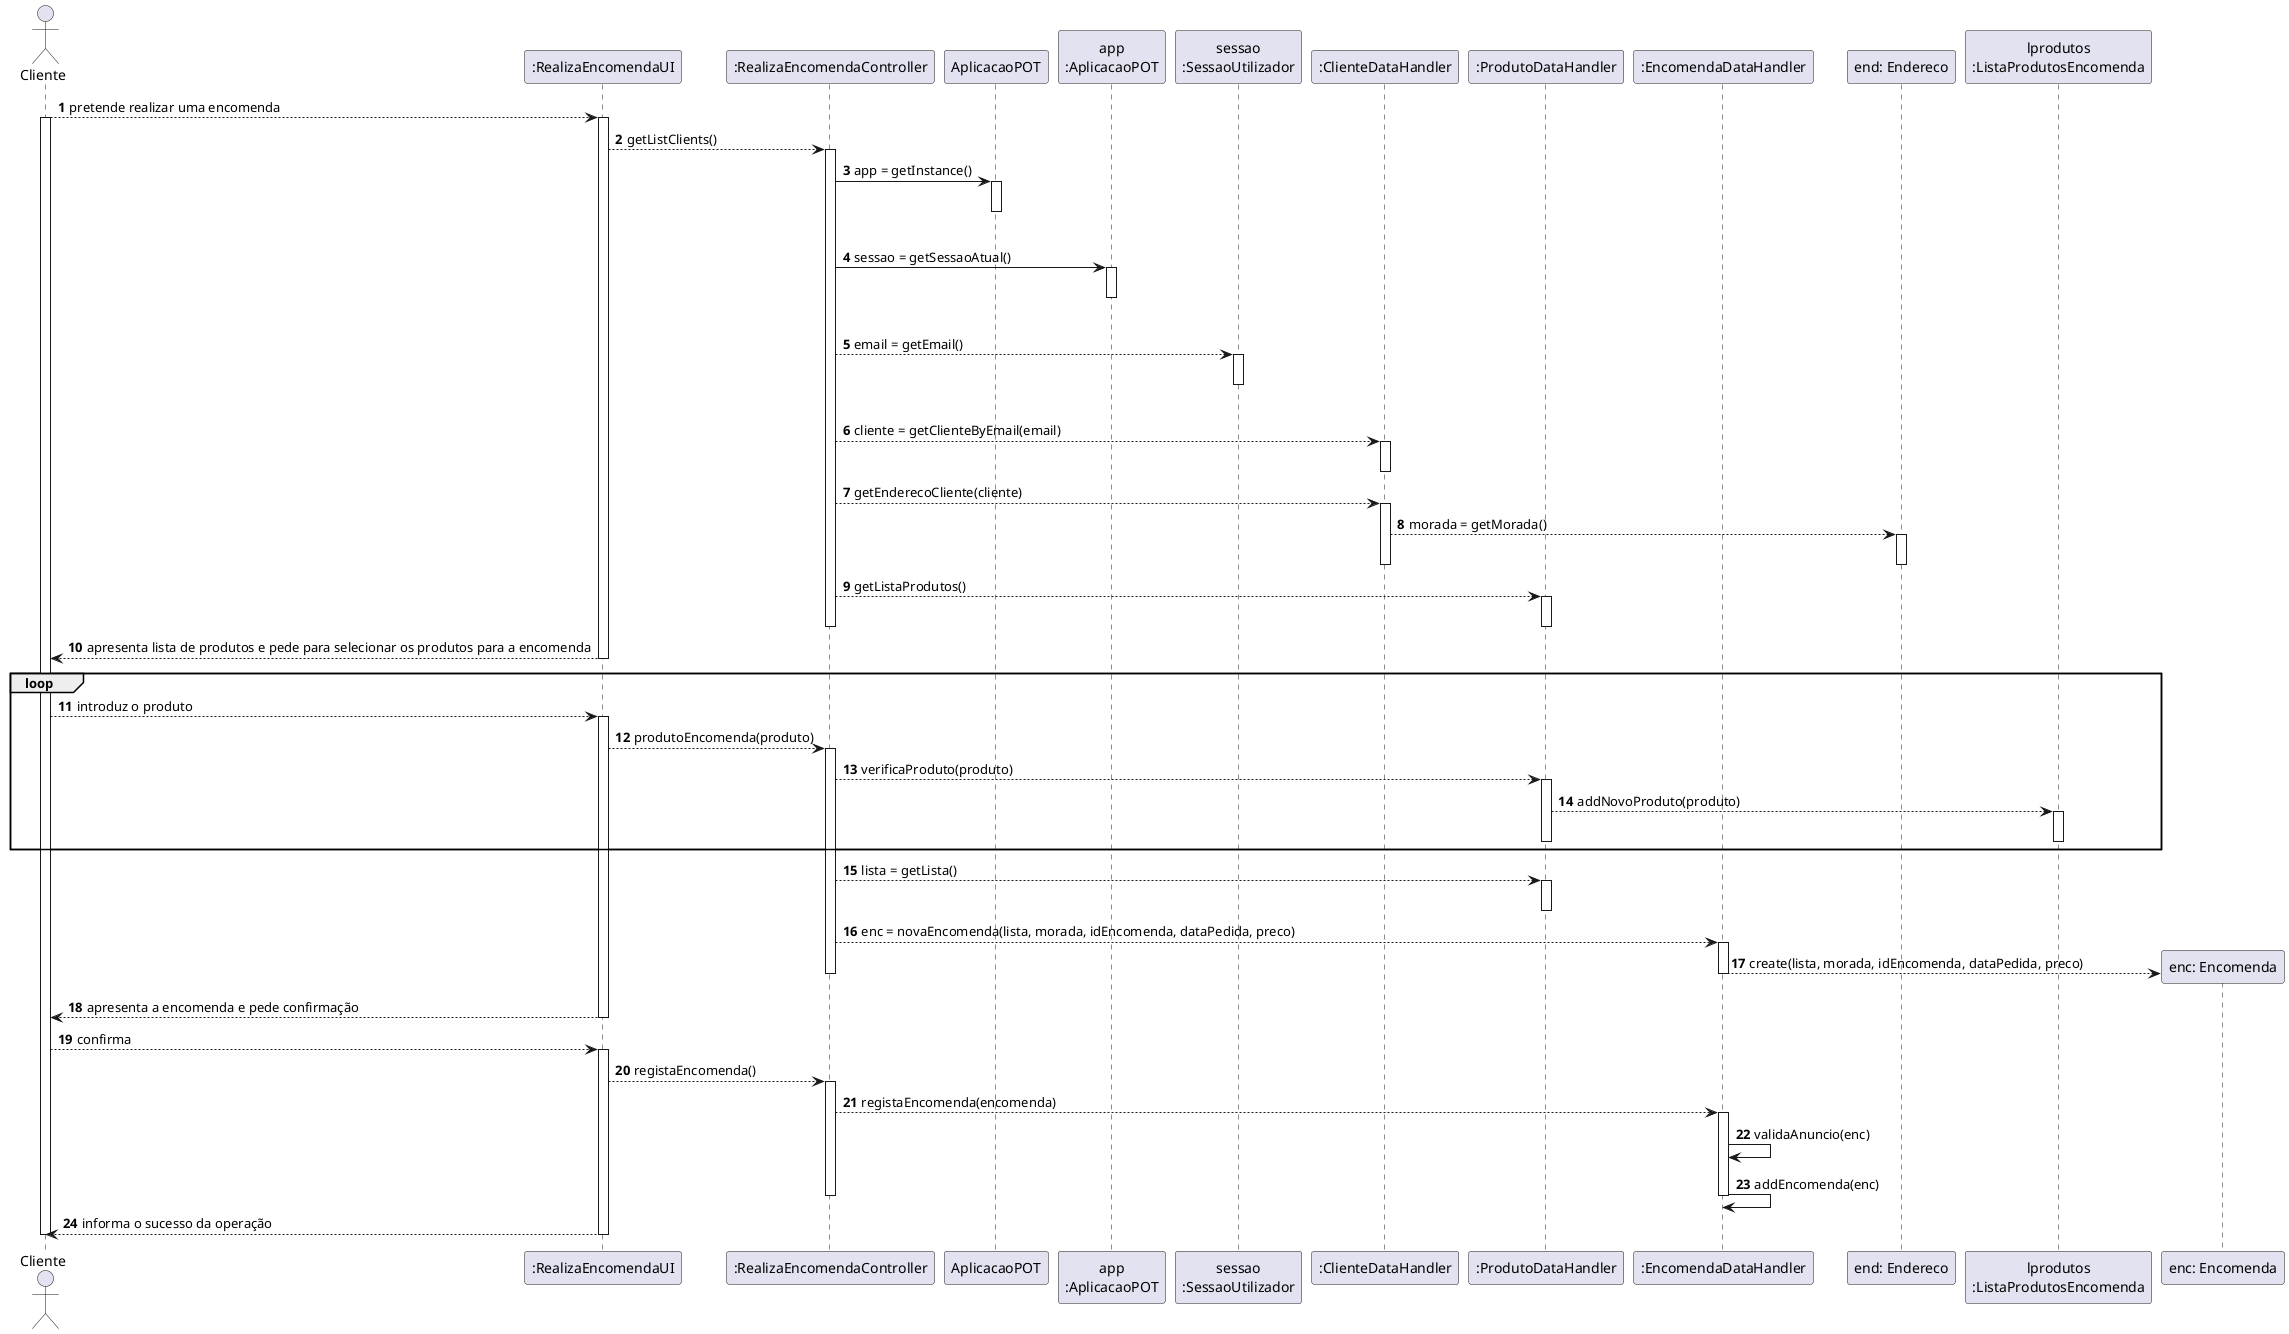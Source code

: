 @startuml
autonumber
'hide footbox
actor "Cliente" as CLI

participant ":RealizaEncomendaUI" as UI
participant ":RealizaEncomendaController" as CTRL
participant "AplicacaoPOT" as _APP
participant "app\n:AplicacaoPOT" as APP
participant "sessao\n:SessaoUtilizador" as SESSAO
participant ":ClienteDataHandler" as DH
participant ":ProdutoDataHandler" as PDH
participant ":EncomendaDataHandler" as EDH
participant "end: Endereco" as END
participant "lprodutos\n:ListaProdutosEncomenda" as LPROD
participant "enc: Encomenda" as ENC


CLI --> UI : pretende realizar uma encomenda
activate CLI
activate UI

UI --> CTRL : getListClients()
activate CTRL

CTRL -> _APP: app = getInstance()
activate _APP
|||
deactivate _APP

CTRL -> APP: sessao = getSessaoAtual()
activate APP
|||
deactivate APP

CTRL --> SESSAO : email = getEmail()
activate SESSAO
|||
deactivate SESSAO


CTRL --> DH : cliente = getClienteByEmail(email)
activate DH
deactivate DH

CTRL --> DH : getEnderecoCliente(cliente)
activate DH

DH --> END : morada = getMorada()
activate END
deactivate END
deactivate DH
CTRL --> PDH : getListaProdutos()
activate PDH
deactivate PDH

deactivate DH
deactivate CTRL

UI --> CLI : apresenta lista de produtos e pede para selecionar os produtos para a encomenda
deactivate UI


LOOP
CLI --> UI : introduz o produto
activate UI

UI --> CTRL : produtoEncomenda(produto)
activate CTRL

CTRL --> PDH : verificaProduto(produto)
activate PDH

PDH --> LPROD : addNovoProduto(produto)
activate LPROD

deactivate PDH
deactivate LPROD

END LOOP

CTRL --> PDH : lista = getLista()
activate PDH
deactivate PDH

CTRL --> EDH : enc = novaEncomenda(lista, morada, idEncomenda, dataPedida, preco)
activate EDH

EDH --> ENC ** : create(lista, morada, idEncomenda, dataPedida, preco)
deactivate EDH

deactivate CTRL

UI --> CLI : apresenta a encomenda e pede confirmação
deactivate UI

CLI --> UI : confirma
activate UI

UI --> CTRL : registaEncomenda()
activate CTRL

CTRL --> EDH : registaEncomenda(encomenda)
activate EDH
EDH -> EDH : validaAnuncio(enc)
EDH -> EDH: addEncomenda(enc)
deactivate EDH

deactivate CTRL

UI --> CLI : informa o sucesso da operação
deactivate UI
deactivate CLI

@enduml
